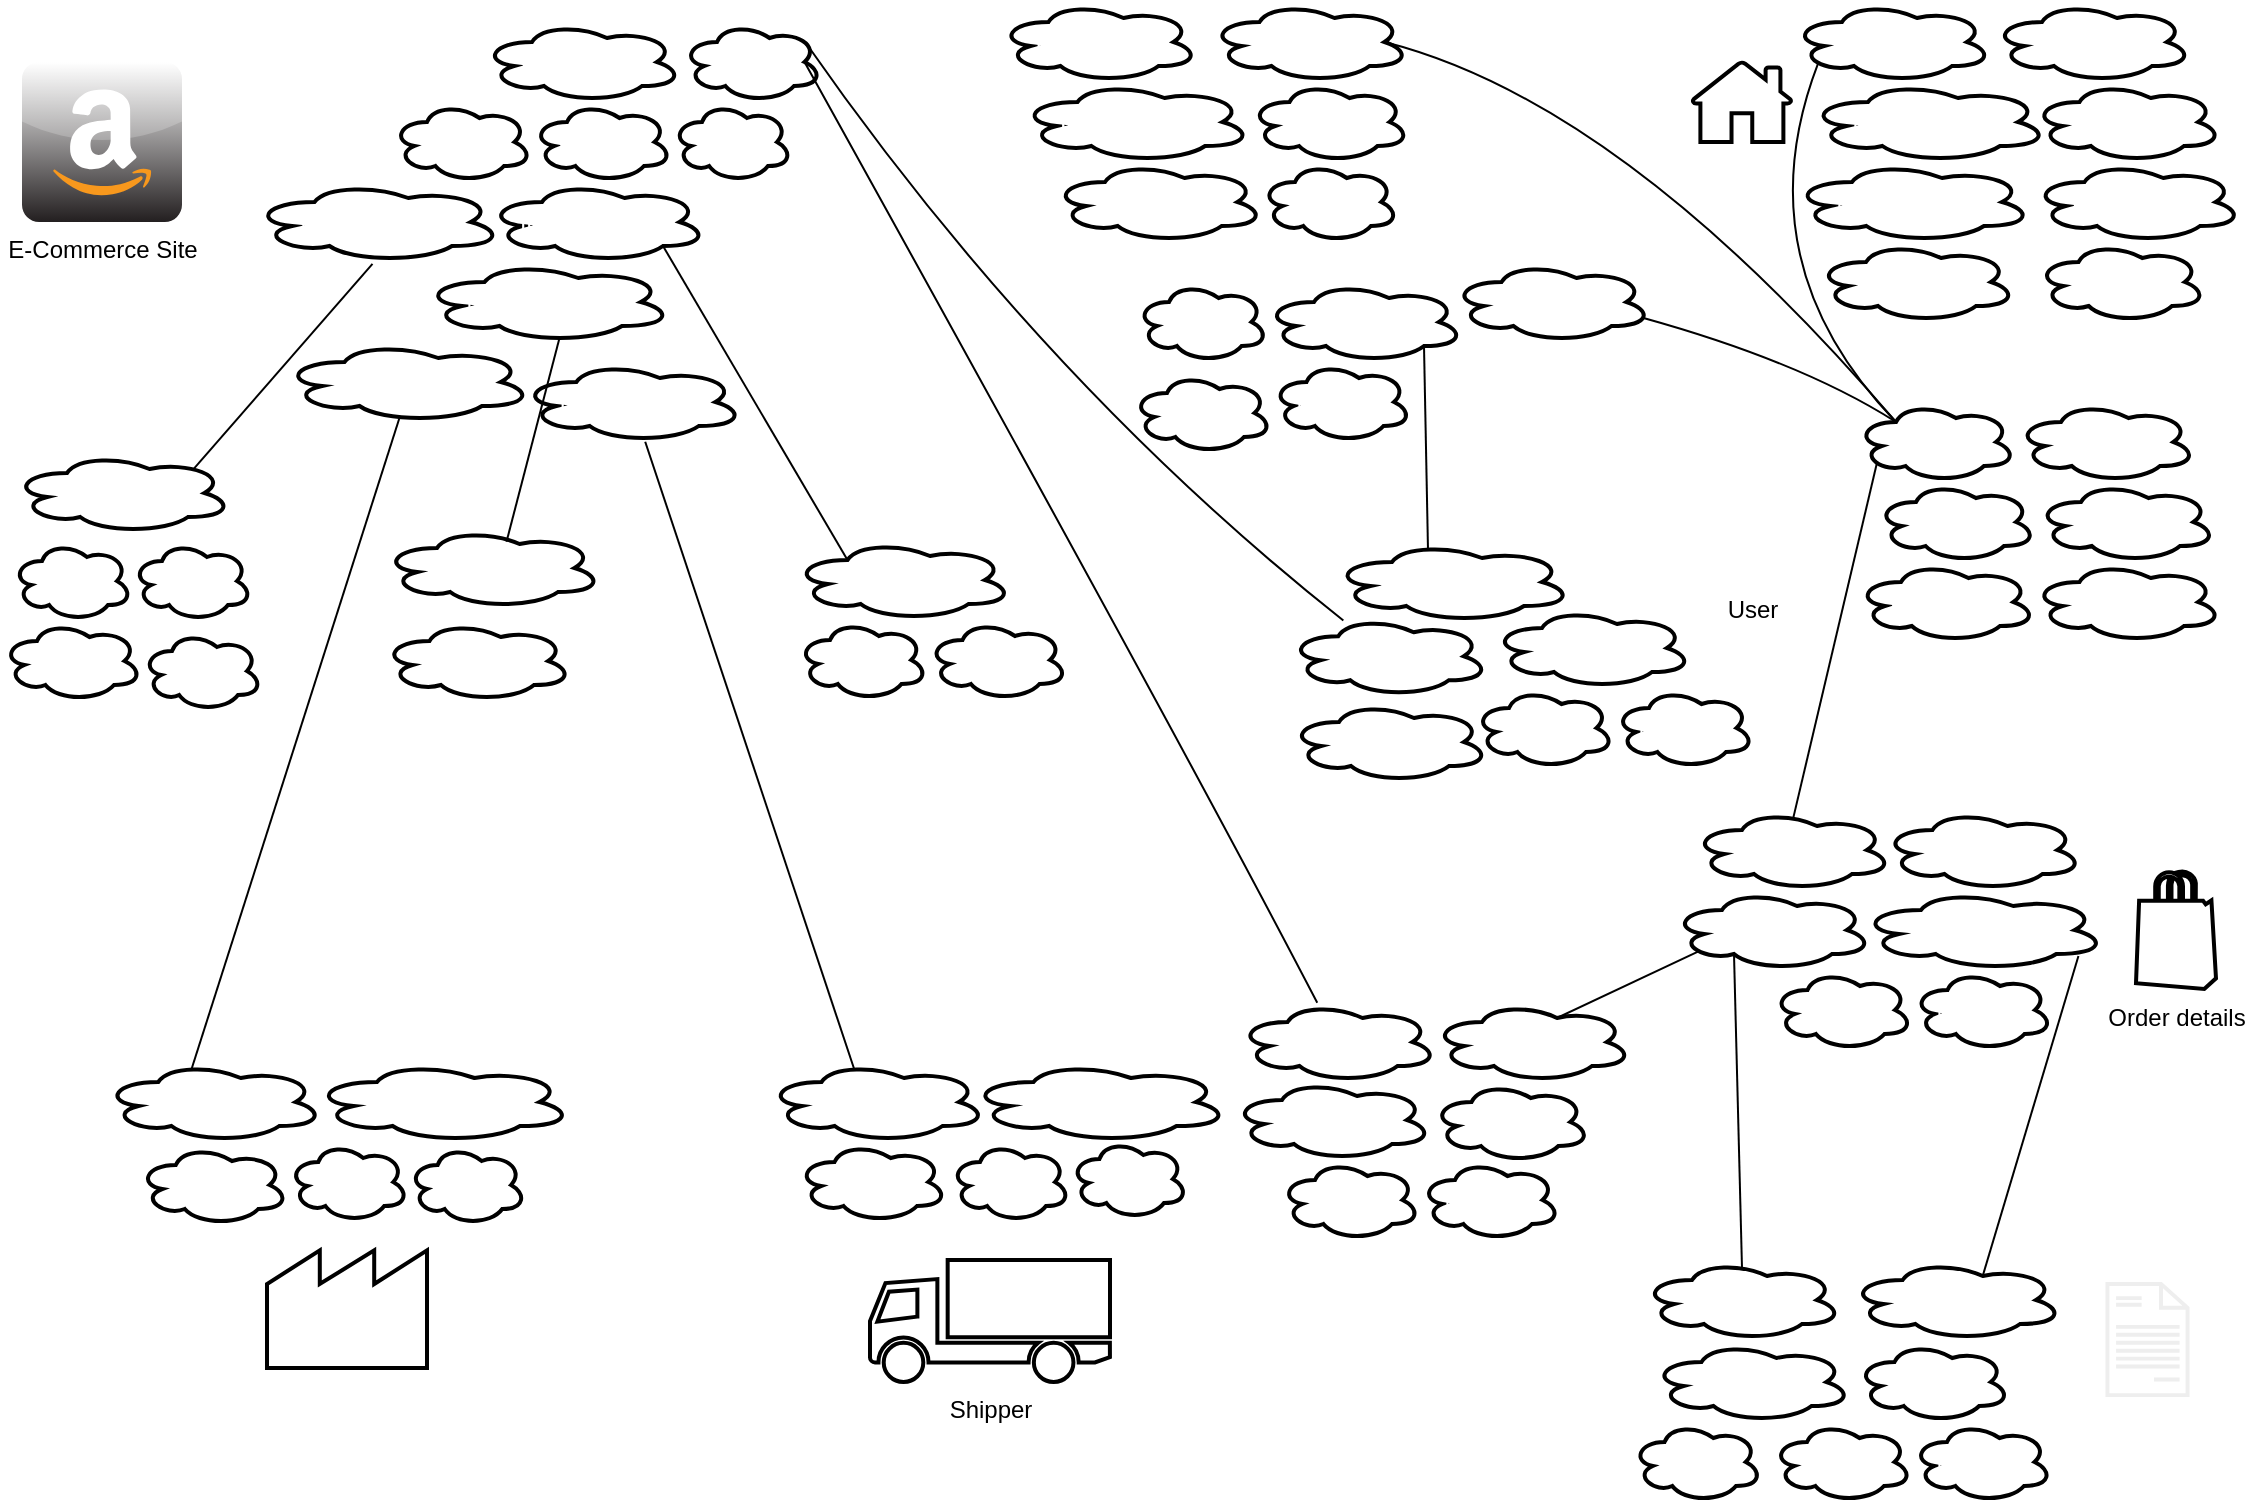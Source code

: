 <mxfile>
    <diagram id="uA4CGv25w6LDr2dUHk4I" name="Cloud Diagram">
        <mxGraphModel dx="819" dy="626" grid="1" gridSize="10" guides="1" tooltips="1" connect="1" arrows="1" fold="1" page="1" pageScale="1" pageWidth="1169" pageHeight="827" math="0" shadow="0">
            <root>
                <mxCell id="0"/>
                <mxCell id="1" parent="0"/>
                <mxCell id="3" value="E-Commerce Site" style="dashed=0;outlineConnect=0;html=1;align=center;labelPosition=center;verticalLabelPosition=bottom;verticalAlign=top;shape=mxgraph.webicons.amazon_2;gradientColor=#231F20" parent="1" vertex="1">
                    <mxGeometry x="40" y="40" width="80" height="80" as="geometry"/>
                </mxCell>
                <mxCell id="8" value="User" style="html=1;verticalLabelPosition=bottom;align=center;labelBackgroundColor=none;verticalAlign=top;strokeWidth=2;strokeColor=#FFFFFF;shadow=0;dashed=0;shape=mxgraph.ios7.icons.user;fillColor=none;" parent="1" vertex="1">
                    <mxGeometry x="865" y="220" width="80" height="80" as="geometry"/>
                </mxCell>
                <mxCell id="15" value="Products" style="html=1;whiteSpace=wrap;shape=isoCube2;backgroundOutline=1;isoAngle=15;fillColor=none;fontColor=#FFFFFF;strokeColor=#FFFFFF;labelPosition=center;verticalLabelPosition=bottom;align=center;verticalAlign=top;strokeWidth=2;" parent="1" vertex="1">
                    <mxGeometry x="390" y="100" width="80" height="80" as="geometry"/>
                </mxCell>
                <mxCell id="18" value="Order details" style="verticalLabelPosition=bottom;html=1;verticalAlign=top;align=center;strokeColor=default;fillColor=none;shape=mxgraph.azure.azure_marketplace;strokeWidth=2;" parent="1" vertex="1">
                    <mxGeometry x="1097" y="444.5" width="40" height="59" as="geometry"/>
                </mxCell>
                <mxCell id="20" value="Shipper" style="shape=mxgraph.signs.transportation.truck_1;html=1;pointerEvents=1;fillColor=none;strokeColor=default;verticalLabelPosition=bottom;verticalAlign=top;align=center;strokeWidth=2;" parent="1" vertex="1">
                    <mxGeometry x="464" y="639" width="120" height="61" as="geometry"/>
                </mxCell>
                <mxCell id="24" value="Cart &lt;br&gt;item" style="verticalLabelPosition=bottom;shadow=0;dashed=0;align=center;html=1;verticalAlign=top;strokeWidth=1;shape=mxgraph.mockup.misc.shoppingCart;strokeColor=#FFFFFF;fontColor=#FFFFFF;fillColor=#FFFFFF;" parent="1" vertex="1">
                    <mxGeometry x="622.75" y="308.25" width="55" height="44.75" as="geometry"/>
                </mxCell>
                <mxCell id="26" value="Payment details" style="html=1;verticalLabelPosition=bottom;align=center;labelBackgroundColor=none;verticalAlign=top;strokeWidth=2;strokeColor=#FFFFFF;shadow=0;dashed=0;shape=mxgraph.ios7.icons.wallet;fontColor=#FFFFFF;fillColor=default;" parent="1" vertex="1">
                    <mxGeometry x="754.75" y="70" width="40" height="40" as="geometry"/>
                </mxCell>
                <mxCell id="27" value="Supplier" style="strokeWidth=2;html=1;shape=mxgraph.lean_mapping.outside_sources;whiteSpace=wrap;align=center;labelBackgroundColor=none;fontColor=#FFFFFF;fillColor=none;labelPosition=center;verticalLabelPosition=bottom;verticalAlign=top;" vertex="1" parent="1">
                    <mxGeometry x="162.5" y="633" width="80" height="60" as="geometry"/>
                </mxCell>
                <mxCell id="30" value="Address" style="sketch=0;pointerEvents=1;shadow=0;dashed=0;html=1;strokeColor=default;labelPosition=center;verticalLabelPosition=bottom;verticalAlign=top;outlineConnect=0;align=center;shape=mxgraph.office.concepts.home;fillColor=none;labelBackgroundColor=none;fontColor=#FFFFFF;strokeWidth=2;" vertex="1" parent="1">
                    <mxGeometry x="875" y="40" width="50" height="40" as="geometry"/>
                </mxCell>
                <mxCell id="8LpUO45bTrdDOZuy6g8Q-131" style="edgeStyle=none;html=1;exitX=0.25;exitY=0.25;exitDx=0;exitDy=0;exitPerimeter=0;entryX=0.96;entryY=0.7;entryDx=0;entryDy=0;entryPerimeter=0;fontColor=#FFFFFF;endArrow=none;endFill=0;curved=1;" edge="1" parent="1" source="31" target="68">
                    <mxGeometry relative="1" as="geometry">
                        <Array as="points">
                            <mxPoint x="930" y="190"/>
                        </Array>
                    </mxGeometry>
                </mxCell>
                <mxCell id="8LpUO45bTrdDOZuy6g8Q-149" style="edgeStyle=none;curved=1;html=1;exitX=0.13;exitY=0.77;exitDx=0;exitDy=0;exitPerimeter=0;fontColor=#FFFFFF;endArrow=none;endFill=0;entryX=0.507;entryY=0.092;entryDx=0;entryDy=0;entryPerimeter=0;" edge="1" parent="1" source="31" target="8LpUO45bTrdDOZuy6g8Q-129">
                    <mxGeometry relative="1" as="geometry"/>
                </mxCell>
                <mxCell id="31" value="user_id" style="ellipse;shape=cloud;whiteSpace=wrap;html=1;align=center;labelBackgroundColor=none;fontColor=#FFFFFF;strokeColor=default;strokeWidth=2;fillColor=none;" vertex="1" parent="1">
                    <mxGeometry x="957" y="210" width="80" height="40" as="geometry"/>
                </mxCell>
                <mxCell id="32" value="username" style="ellipse;shape=cloud;whiteSpace=wrap;html=1;align=center;labelBackgroundColor=none;fontColor=#FFFFFF;strokeColor=default;strokeWidth=2;fillColor=none;" vertex="1" parent="1">
                    <mxGeometry x="1037" y="210" width="90" height="40" as="geometry"/>
                </mxCell>
                <mxCell id="33" value="password" style="ellipse;shape=cloud;whiteSpace=wrap;html=1;align=center;labelBackgroundColor=none;fontColor=#FFFFFF;strokeColor=default;strokeWidth=2;fillColor=none;" vertex="1" parent="1">
                    <mxGeometry x="1047" y="250" width="90" height="40" as="geometry"/>
                </mxCell>
                <mxCell id="34" value="email" style="ellipse;shape=cloud;whiteSpace=wrap;html=1;align=center;labelBackgroundColor=none;fontColor=#FFFFFF;strokeColor=default;strokeWidth=2;fillColor=none;" vertex="1" parent="1">
                    <mxGeometry x="967" y="250" width="80" height="40" as="geometry"/>
                </mxCell>
                <mxCell id="35" value="first_name" style="ellipse;shape=cloud;whiteSpace=wrap;html=1;align=center;labelBackgroundColor=none;fontColor=#FFFFFF;strokeColor=default;strokeWidth=2;fillColor=none;" vertex="1" parent="1">
                    <mxGeometry x="957" y="290" width="90" height="40" as="geometry"/>
                </mxCell>
                <mxCell id="36" value="last_name" style="ellipse;shape=cloud;whiteSpace=wrap;html=1;align=center;labelBackgroundColor=none;fontColor=#FFFFFF;strokeColor=default;strokeWidth=2;fillColor=none;" vertex="1" parent="1">
                    <mxGeometry x="1045" y="290" width="95" height="40" as="geometry"/>
                </mxCell>
                <mxCell id="39" value="address_id" style="ellipse;shape=cloud;whiteSpace=wrap;html=1;align=center;labelBackgroundColor=none;fontColor=#FFFFFF;strokeColor=default;strokeWidth=2;fillColor=none;" vertex="1" parent="1">
                    <mxGeometry x="1025" y="10" width="100" height="40" as="geometry"/>
                </mxCell>
                <mxCell id="8LpUO45bTrdDOZuy6g8Q-132" style="edgeStyle=none;curved=1;html=1;exitX=0.13;exitY=0.77;exitDx=0;exitDy=0;exitPerimeter=0;entryX=0.25;entryY=0.25;entryDx=0;entryDy=0;entryPerimeter=0;fontColor=#FFFFFF;endArrow=none;endFill=0;" edge="1" parent="1" source="40" target="31">
                    <mxGeometry relative="1" as="geometry">
                        <Array as="points">
                            <mxPoint x="900" y="140"/>
                        </Array>
                    </mxGeometry>
                </mxCell>
                <mxCell id="40" value="fk_user_id" style="ellipse;shape=cloud;whiteSpace=wrap;html=1;align=center;labelBackgroundColor=none;fontColor=#FFFFFF;strokeColor=default;strokeWidth=2;fillColor=none;" vertex="1" parent="1">
                    <mxGeometry x="925" y="10" width="100" height="40" as="geometry"/>
                </mxCell>
                <mxCell id="41" value="address_line1" style="ellipse;shape=cloud;whiteSpace=wrap;html=1;align=center;labelBackgroundColor=none;fontColor=#FFFFFF;strokeColor=default;strokeWidth=2;fillColor=none;" vertex="1" parent="1">
                    <mxGeometry x="933" y="50" width="120" height="40" as="geometry"/>
                </mxCell>
                <mxCell id="42" value="address_line2" style="ellipse;shape=cloud;whiteSpace=wrap;html=1;align=center;labelBackgroundColor=none;fontColor=#FFFFFF;strokeColor=default;strokeWidth=2;fillColor=none;" vertex="1" parent="1">
                    <mxGeometry x="925" y="90" width="120" height="40" as="geometry"/>
                </mxCell>
                <mxCell id="43" value="city" style="ellipse;shape=cloud;whiteSpace=wrap;html=1;align=center;labelBackgroundColor=none;fontColor=#FFFFFF;strokeColor=default;strokeWidth=2;fillColor=none;" vertex="1" parent="1">
                    <mxGeometry x="1045" y="50" width="95" height="40" as="geometry"/>
                </mxCell>
                <mxCell id="44" value="postal_code" style="ellipse;shape=cloud;whiteSpace=wrap;html=1;align=center;labelBackgroundColor=none;fontColor=#FFFFFF;strokeColor=default;strokeWidth=2;fillColor=none;" vertex="1" parent="1">
                    <mxGeometry x="1045" y="90" width="105" height="40" as="geometry"/>
                </mxCell>
                <mxCell id="45" value="telephone" style="ellipse;shape=cloud;whiteSpace=wrap;html=1;align=center;labelBackgroundColor=none;fontColor=#FFFFFF;strokeColor=default;strokeWidth=2;fillColor=none;" vertex="1" parent="1">
                    <mxGeometry x="937" y="130" width="100" height="40" as="geometry"/>
                </mxCell>
                <mxCell id="46" value="mobile" style="ellipse;shape=cloud;whiteSpace=wrap;html=1;align=center;labelBackgroundColor=none;fontColor=#FFFFFF;strokeColor=default;strokeWidth=2;fillColor=none;" vertex="1" parent="1">
                    <mxGeometry x="1047" y="130" width="85" height="40" as="geometry"/>
                </mxCell>
                <mxCell id="50" value="payment_id" style="ellipse;shape=cloud;whiteSpace=wrap;html=1;align=center;labelBackgroundColor=none;fontColor=#FFFFFF;strokeColor=default;strokeWidth=2;fillColor=none;" vertex="1" parent="1">
                    <mxGeometry x="528.25" y="10" width="100" height="40" as="geometry"/>
                </mxCell>
                <mxCell id="8LpUO45bTrdDOZuy6g8Q-134" style="edgeStyle=none;curved=1;html=1;entryX=0.25;entryY=0.25;entryDx=0;entryDy=0;entryPerimeter=0;fontColor=#FFFFFF;endArrow=none;endFill=0;exitX=0.875;exitY=0.5;exitDx=0;exitDy=0;exitPerimeter=0;" edge="1" parent="1" source="51" target="31">
                    <mxGeometry relative="1" as="geometry">
                        <Array as="points">
                            <mxPoint x="840" y="60"/>
                        </Array>
                    </mxGeometry>
                </mxCell>
                <mxCell id="51" value="fk_user_id" style="ellipse;shape=cloud;whiteSpace=wrap;html=1;align=center;labelBackgroundColor=none;fontColor=#FFFFFF;strokeColor=default;strokeWidth=2;fillColor=none;" vertex="1" parent="1">
                    <mxGeometry x="633.75" y="10" width="100" height="40" as="geometry"/>
                </mxCell>
                <mxCell id="52" value="payment_type" style="ellipse;shape=cloud;whiteSpace=wrap;html=1;align=center;labelBackgroundColor=none;fontColor=#FFFFFF;strokeColor=default;strokeWidth=2;fillColor=none;" vertex="1" parent="1">
                    <mxGeometry x="538.75" y="50" width="116" height="40" as="geometry"/>
                </mxCell>
                <mxCell id="53" value="provider" style="ellipse;shape=cloud;whiteSpace=wrap;html=1;align=center;labelBackgroundColor=none;fontColor=#FFFFFF;strokeColor=default;strokeWidth=2;fillColor=none;" vertex="1" parent="1">
                    <mxGeometry x="653.75" y="50" width="80" height="40" as="geometry"/>
                </mxCell>
                <mxCell id="54" value="account_no" style="ellipse;shape=cloud;whiteSpace=wrap;html=1;align=center;labelBackgroundColor=none;fontColor=#FFFFFF;strokeColor=default;strokeWidth=2;fillColor=none;" vertex="1" parent="1">
                    <mxGeometry x="555" y="90" width="106" height="40" as="geometry"/>
                </mxCell>
                <mxCell id="55" value="expiry" style="ellipse;shape=cloud;whiteSpace=wrap;html=1;align=center;labelBackgroundColor=none;fontColor=#FFFFFF;strokeColor=default;strokeWidth=2;fillColor=none;" vertex="1" parent="1">
                    <mxGeometry x="659.25" y="90" width="69" height="40" as="geometry"/>
                </mxCell>
                <mxCell id="56" value="item_id" style="ellipse;shape=cloud;whiteSpace=wrap;html=1;align=center;labelBackgroundColor=none;fontColor=#FFFFFF;strokeColor=default;strokeWidth=2;fillColor=none;" vertex="1" parent="1">
                    <mxGeometry x="775" y="313" width="100" height="40" as="geometry"/>
                </mxCell>
                <mxCell id="57" value="fk_session_id" style="ellipse;shape=cloud;whiteSpace=wrap;html=1;align=center;labelBackgroundColor=none;fontColor=#FFFFFF;strokeColor=default;strokeWidth=2;fillColor=none;" vertex="1" parent="1">
                    <mxGeometry x="695" y="280" width="120" height="40" as="geometry"/>
                </mxCell>
                <mxCell id="58" value="quantity" style="ellipse;shape=cloud;whiteSpace=wrap;html=1;align=center;labelBackgroundColor=none;fontColor=#FFFFFF;strokeColor=default;strokeWidth=2;fillColor=none;" vertex="1" parent="1">
                    <mxGeometry x="673.5" y="360" width="100" height="40" as="geometry"/>
                </mxCell>
                <mxCell id="61" value="Session" style="html=1;verticalLabelPosition=bottom;align=center;labelBackgroundColor=none;verticalAlign=top;strokeWidth=2;strokeColor=#FFFFFF;shadow=0;dashed=0;shape=mxgraph.ios7.icons.stopwatch;fontColor=#FFFFFF;fillColor=none;" vertex="1" parent="1">
                    <mxGeometry x="754.75" y="190" width="41.5" height="40" as="geometry"/>
                </mxCell>
                <mxCell id="8LpUO45bTrdDOZuy6g8Q-133" style="edgeStyle=none;curved=1;html=1;exitX=0.8;exitY=0.8;exitDx=0;exitDy=0;exitPerimeter=0;entryX=0.4;entryY=0.1;entryDx=0;entryDy=0;entryPerimeter=0;fontColor=#FFFFFF;endArrow=none;endFill=0;" edge="1" parent="1" source="67" target="57">
                    <mxGeometry relative="1" as="geometry"/>
                </mxCell>
                <mxCell id="67" value="session_id" style="ellipse;shape=cloud;whiteSpace=wrap;html=1;align=center;labelBackgroundColor=none;fontColor=#FFFFFF;strokeColor=default;strokeWidth=2;fillColor=none;" vertex="1" parent="1">
                    <mxGeometry x="661" y="150" width="100" height="40" as="geometry"/>
                </mxCell>
                <mxCell id="68" value="fk_user_id" style="ellipse;shape=cloud;whiteSpace=wrap;html=1;align=center;labelBackgroundColor=none;fontColor=#FFFFFF;strokeColor=default;strokeWidth=2;fillColor=none;" vertex="1" parent="1">
                    <mxGeometry x="754.75" y="140" width="100" height="40" as="geometry"/>
                </mxCell>
                <mxCell id="69" value="total" style="ellipse;shape=cloud;whiteSpace=wrap;html=1;align=center;labelBackgroundColor=none;fontColor=#FFFFFF;strokeColor=default;strokeWidth=2;fillColor=none;" vertex="1" parent="1">
                    <mxGeometry x="597" y="150" width="66" height="40" as="geometry"/>
                </mxCell>
                <mxCell id="70" value="created" style="ellipse;shape=cloud;whiteSpace=wrap;html=1;align=center;labelBackgroundColor=none;fontColor=#FFFFFF;strokeColor=default;strokeWidth=2;fillColor=none;" vertex="1" parent="1">
                    <mxGeometry x="595" y="195.5" width="70" height="40" as="geometry"/>
                </mxCell>
                <mxCell id="71" value="modified" style="ellipse;shape=cloud;whiteSpace=wrap;html=1;align=center;labelBackgroundColor=none;fontColor=#FFFFFF;strokeColor=default;strokeWidth=2;fillColor=none;" vertex="1" parent="1">
                    <mxGeometry x="664.75" y="190" width="70" height="40" as="geometry"/>
                </mxCell>
                <mxCell id="74" value="created" style="ellipse;shape=cloud;whiteSpace=wrap;html=1;align=center;labelBackgroundColor=none;fontColor=#FFFFFF;strokeColor=default;strokeWidth=2;fillColor=none;" vertex="1" parent="1">
                    <mxGeometry x="766" y="353" width="70" height="40" as="geometry"/>
                </mxCell>
                <mxCell id="75" value="modified" style="ellipse;shape=cloud;whiteSpace=wrap;html=1;align=center;labelBackgroundColor=none;fontColor=#FFFFFF;strokeColor=default;strokeWidth=2;fillColor=none;" vertex="1" parent="1">
                    <mxGeometry x="836" y="353" width="70" height="40" as="geometry"/>
                </mxCell>
                <mxCell id="8LpUO45bTrdDOZuy6g8Q-136" style="edgeStyle=none;curved=1;html=1;fontColor=#FFFFFF;endArrow=none;endFill=0;exitX=0.88;exitY=0.25;exitDx=0;exitDy=0;exitPerimeter=0;" edge="1" parent="1" source="76" target="84">
                    <mxGeometry relative="1" as="geometry">
                        <mxPoint x="630" y="290" as="targetPoint"/>
                        <mxPoint x="440" y="40" as="sourcePoint"/>
                        <Array as="points">
                            <mxPoint x="550" y="200"/>
                        </Array>
                    </mxGeometry>
                </mxCell>
                <mxCell id="76" value="prod_id" style="ellipse;shape=cloud;whiteSpace=wrap;html=1;align=center;labelBackgroundColor=none;fontColor=#FFFFFF;strokeColor=default;strokeWidth=2;fillColor=none;" vertex="1" parent="1">
                    <mxGeometry x="370" y="20" width="70" height="40" as="geometry"/>
                </mxCell>
                <mxCell id="77" value="prod_name" style="ellipse;shape=cloud;whiteSpace=wrap;html=1;align=center;labelBackgroundColor=none;fontColor=#FFFFFF;strokeColor=default;strokeWidth=2;fillColor=none;" vertex="1" parent="1">
                    <mxGeometry x="270" y="20" width="100" height="40" as="geometry"/>
                </mxCell>
                <mxCell id="78" value="desc" style="ellipse;shape=cloud;whiteSpace=wrap;html=1;align=center;labelBackgroundColor=none;fontColor=#FFFFFF;strokeColor=default;strokeWidth=2;fillColor=none;" vertex="1" parent="1">
                    <mxGeometry x="225" y="60" width="70" height="40" as="geometry"/>
                </mxCell>
                <mxCell id="79" value="barcode" style="ellipse;shape=cloud;whiteSpace=wrap;html=1;align=center;labelBackgroundColor=none;fontColor=#FFFFFF;strokeColor=default;strokeWidth=2;fillColor=none;" vertex="1" parent="1">
                    <mxGeometry x="295" y="60" width="70" height="40" as="geometry"/>
                </mxCell>
                <mxCell id="108" style="edgeStyle=none;html=1;exitX=0.8;exitY=0.8;exitDx=0;exitDy=0;exitPerimeter=0;entryX=0.25;entryY=0.25;entryDx=0;entryDy=0;entryPerimeter=0;fontColor=#FFFFFF;endArrow=none;endFill=0;" edge="1" parent="1" source="80" target="96">
                    <mxGeometry relative="1" as="geometry"/>
                </mxCell>
                <mxCell id="80" value="fk_category_id" style="ellipse;shape=cloud;whiteSpace=wrap;html=1;align=center;labelBackgroundColor=none;fontColor=#FFFFFF;strokeColor=default;strokeWidth=2;fillColor=none;" vertex="1" parent="1">
                    <mxGeometry x="272.5" y="100" width="110" height="40" as="geometry"/>
                </mxCell>
                <mxCell id="81" value="price" style="ellipse;shape=cloud;whiteSpace=wrap;html=1;align=center;labelBackgroundColor=none;fontColor=#FFFFFF;strokeColor=default;strokeWidth=2;fillColor=none;" vertex="1" parent="1">
                    <mxGeometry x="365" y="60" width="60" height="40" as="geometry"/>
                </mxCell>
                <mxCell id="82" value="fk_inventory_id" style="ellipse;shape=cloud;whiteSpace=wrap;html=1;align=center;labelBackgroundColor=none;fontColor=#FFFFFF;strokeColor=default;strokeWidth=2;fillColor=none;" vertex="1" parent="1">
                    <mxGeometry x="240" y="140" width="125" height="40" as="geometry"/>
                </mxCell>
                <mxCell id="83" value="fk_discount_id" style="ellipse;shape=cloud;whiteSpace=wrap;html=1;align=center;labelBackgroundColor=none;fontColor=#FFFFFF;strokeColor=default;strokeWidth=2;fillColor=none;" vertex="1" parent="1">
                    <mxGeometry x="155" y="100" width="125" height="40" as="geometry"/>
                </mxCell>
                <mxCell id="84" value="fk_prod_id" style="ellipse;shape=cloud;whiteSpace=wrap;html=1;align=center;labelBackgroundColor=none;fontColor=#FFFFFF;strokeColor=default;strokeWidth=2;fillColor=none;" vertex="1" parent="1">
                    <mxGeometry x="673" y="317.13" width="100.5" height="40" as="geometry"/>
                </mxCell>
                <mxCell id="90" style="edgeStyle=none;html=1;fontColor=#FFFFFF;endArrow=none;endFill=0;entryX=0.55;entryY=0.95;entryDx=0;entryDy=0;entryPerimeter=0;exitX=0.566;exitY=0.171;exitDx=0;exitDy=0;exitPerimeter=0;" edge="1" parent="1" source="91" target="82">
                    <mxGeometry relative="1" as="geometry"/>
                </mxCell>
                <mxCell id="88" value="Inventory" style="sketch=0;outlineConnect=0;fontColor=#FFFFFF;gradientColor=none;fillColor=#FFFFFF;strokeColor=none;dashed=0;verticalLabelPosition=bottom;verticalAlign=top;align=center;html=1;fontSize=12;fontStyle=0;aspect=fixed;pointerEvents=1;shape=mxgraph.aws4.inventory;labelBackgroundColor=none;" vertex="1" parent="1">
                    <mxGeometry x="242.5" y="369.75" width="50" height="50" as="geometry"/>
                </mxCell>
                <mxCell id="91" value="inventory_id" style="ellipse;shape=cloud;whiteSpace=wrap;html=1;align=center;labelBackgroundColor=none;fontColor=#FFFFFF;strokeColor=default;strokeWidth=2;fillColor=none;" vertex="1" parent="1">
                    <mxGeometry x="220" y="273" width="110" height="40" as="geometry"/>
                </mxCell>
                <mxCell id="92" value="quantity" style="ellipse;shape=cloud;whiteSpace=wrap;html=1;align=center;labelBackgroundColor=none;fontColor=#FFFFFF;strokeColor=default;strokeWidth=2;fillColor=none;" vertex="1" parent="1">
                    <mxGeometry x="220" y="319.5" width="95" height="40" as="geometry"/>
                </mxCell>
                <mxCell id="94" value="Category" style="html=1;verticalLabelPosition=bottom;align=center;labelBackgroundColor=none;verticalAlign=top;strokeWidth=2;strokeColor=#FFFFFF;shadow=0;dashed=0;shape=mxgraph.ios7.icons.folders_2;fontColor=#FFFFFF;fillColor=none;" vertex="1" parent="1">
                    <mxGeometry x="464" y="375.75" width="60" height="43.5" as="geometry"/>
                </mxCell>
                <mxCell id="96" value="category_id" style="ellipse;shape=cloud;whiteSpace=wrap;html=1;align=center;labelBackgroundColor=none;fontColor=#FFFFFF;strokeColor=default;strokeWidth=2;fillColor=none;" vertex="1" parent="1">
                    <mxGeometry x="425.25" y="279" width="110" height="40" as="geometry"/>
                </mxCell>
                <mxCell id="98" value="name" style="ellipse;shape=cloud;whiteSpace=wrap;html=1;align=center;labelBackgroundColor=none;fontColor=#FFFFFF;strokeColor=default;strokeWidth=2;fillColor=none;" vertex="1" parent="1">
                    <mxGeometry x="427.75" y="319" width="65" height="40" as="geometry"/>
                </mxCell>
                <mxCell id="99" value="desc" style="ellipse;shape=cloud;whiteSpace=wrap;html=1;align=center;labelBackgroundColor=none;fontColor=#FFFFFF;strokeColor=default;strokeWidth=2;fillColor=none;" vertex="1" parent="1">
                    <mxGeometry x="492.75" y="319" width="70" height="40" as="geometry"/>
                </mxCell>
                <mxCell id="107" style="edgeStyle=none;html=1;fontColor=#FFFFFF;endArrow=none;endFill=0;exitX=0.82;exitY=0.218;exitDx=0;exitDy=0;exitPerimeter=0;entryX=0.482;entryY=1.023;entryDx=0;entryDy=0;entryPerimeter=0;" edge="1" parent="1" source="102" target="83">
                    <mxGeometry relative="1" as="geometry">
                        <mxPoint x="250" y="210" as="targetPoint"/>
                    </mxGeometry>
                </mxCell>
                <mxCell id="101" value="Discount" style="shape=mxgraph.signs.travel.euro;html=1;pointerEvents=1;fillColor=#FFFFFF;strokeColor=none;verticalLabelPosition=bottom;verticalAlign=top;align=center;labelBackgroundColor=none;fontColor=#FFFFFF;" vertex="1" parent="1">
                    <mxGeometry x="70" y="376.25" width="40" height="43" as="geometry"/>
                </mxCell>
                <mxCell id="102" value="discount_id" style="ellipse;shape=cloud;whiteSpace=wrap;html=1;align=center;labelBackgroundColor=none;fontColor=#FFFFFF;strokeColor=default;strokeWidth=2;fillColor=none;" vertex="1" parent="1">
                    <mxGeometry x="35" y="235.5" width="110" height="40" as="geometry"/>
                </mxCell>
                <mxCell id="103" value="name" style="ellipse;shape=cloud;whiteSpace=wrap;html=1;align=center;labelBackgroundColor=none;fontColor=#FFFFFF;strokeColor=default;strokeWidth=2;fillColor=none;" vertex="1" parent="1">
                    <mxGeometry x="35" y="279.5" width="60" height="40" as="geometry"/>
                </mxCell>
                <mxCell id="104" value="desc" style="ellipse;shape=cloud;whiteSpace=wrap;html=1;align=center;labelBackgroundColor=none;fontColor=#FFFFFF;strokeColor=default;strokeWidth=2;fillColor=none;" vertex="1" parent="1">
                    <mxGeometry x="95" y="279.5" width="60" height="40" as="geometry"/>
                </mxCell>
                <mxCell id="105" value="active" style="ellipse;shape=cloud;whiteSpace=wrap;html=1;align=center;labelBackgroundColor=none;fontColor=#FFFFFF;strokeColor=default;strokeWidth=2;fillColor=none;" vertex="1" parent="1">
                    <mxGeometry x="100" y="324.5" width="60" height="40" as="geometry"/>
                </mxCell>
                <mxCell id="106" value="percent" style="ellipse;shape=cloud;whiteSpace=wrap;html=1;align=center;labelBackgroundColor=none;fontColor=#FFFFFF;strokeColor=default;strokeWidth=2;fillColor=none;" vertex="1" parent="1">
                    <mxGeometry x="30" y="319.5" width="70" height="40" as="geometry"/>
                </mxCell>
                <mxCell id="113" value="supplier_id" style="ellipse;shape=cloud;whiteSpace=wrap;html=1;align=center;labelBackgroundColor=none;fontColor=#FFFFFF;strokeColor=default;strokeWidth=2;fillColor=none;" vertex="1" parent="1">
                    <mxGeometry x="80.63" y="540" width="110" height="40" as="geometry"/>
                </mxCell>
                <mxCell id="114" value="supplier_name" style="ellipse;shape=cloud;whiteSpace=wrap;html=1;align=center;labelBackgroundColor=none;fontColor=#FFFFFF;strokeColor=default;strokeWidth=2;fillColor=none;" vertex="1" parent="1">
                    <mxGeometry x="185" y="540" width="130" height="40" as="geometry"/>
                </mxCell>
                <mxCell id="115" value="country" style="ellipse;shape=cloud;whiteSpace=wrap;html=1;align=center;labelBackgroundColor=none;fontColor=#FFFFFF;strokeColor=default;strokeWidth=2;fillColor=none;" vertex="1" parent="1">
                    <mxGeometry x="98.13" y="581.5" width="75" height="40" as="geometry"/>
                </mxCell>
                <mxCell id="116" value="city" style="ellipse;shape=cloud;whiteSpace=wrap;html=1;align=center;labelBackgroundColor=none;fontColor=#FFFFFF;strokeColor=default;strokeWidth=2;fillColor=none;" vertex="1" parent="1">
                    <mxGeometry x="173.13" y="580" width="60" height="40" as="geometry"/>
                </mxCell>
                <mxCell id="117" value="ZIP" style="ellipse;shape=cloud;whiteSpace=wrap;html=1;align=center;labelBackgroundColor=none;fontColor=#FFFFFF;strokeColor=default;strokeWidth=2;fillColor=none;" vertex="1" parent="1">
                    <mxGeometry x="233.13" y="581.5" width="58.75" height="40" as="geometry"/>
                </mxCell>
                <mxCell id="118" value="shipper_id" style="ellipse;shape=cloud;whiteSpace=wrap;html=1;align=center;labelBackgroundColor=none;fontColor=#FFFFFF;strokeColor=default;strokeWidth=2;fillColor=none;" vertex="1" parent="1">
                    <mxGeometry x="412.25" y="540" width="110" height="40" as="geometry"/>
                </mxCell>
                <mxCell id="119" value="shipper_name" style="ellipse;shape=cloud;whiteSpace=wrap;html=1;align=center;labelBackgroundColor=none;fontColor=#FFFFFF;strokeColor=default;strokeWidth=2;fillColor=none;" vertex="1" parent="1">
                    <mxGeometry x="513.25" y="540" width="130" height="40" as="geometry"/>
                </mxCell>
                <mxCell id="120" value="country" style="ellipse;shape=cloud;whiteSpace=wrap;html=1;align=center;labelBackgroundColor=none;fontColor=#FFFFFF;strokeColor=default;strokeWidth=2;fillColor=none;" vertex="1" parent="1">
                    <mxGeometry x="427.5" y="580" width="75" height="40" as="geometry"/>
                </mxCell>
                <mxCell id="121" value="city" style="ellipse;shape=cloud;whiteSpace=wrap;html=1;align=center;labelBackgroundColor=none;fontColor=#FFFFFF;strokeColor=default;strokeWidth=2;fillColor=none;" vertex="1" parent="1">
                    <mxGeometry x="504" y="580" width="60" height="40" as="geometry"/>
                </mxCell>
                <mxCell id="122" value="ZIP" style="ellipse;shape=cloud;whiteSpace=wrap;html=1;align=center;labelBackgroundColor=none;fontColor=#FFFFFF;strokeColor=default;strokeWidth=2;fillColor=none;" vertex="1" parent="1">
                    <mxGeometry x="564" y="578.5" width="58.75" height="40" as="geometry"/>
                </mxCell>
                <mxCell id="124" style="edgeStyle=none;html=1;fontColor=#FFFFFF;endArrow=none;endFill=0;exitX=0.472;exitY=0.928;exitDx=0;exitDy=0;exitPerimeter=0;entryX=0.4;entryY=0.1;entryDx=0;entryDy=0;entryPerimeter=0;" edge="1" parent="1" source="123" target="113">
                    <mxGeometry relative="1" as="geometry"/>
                </mxCell>
                <mxCell id="123" value="fk_supplier_id" style="ellipse;shape=cloud;whiteSpace=wrap;html=1;align=center;labelBackgroundColor=none;fontColor=#FFFFFF;strokeColor=default;strokeWidth=2;fillColor=none;" vertex="1" parent="1">
                    <mxGeometry x="170" y="180" width="125" height="40" as="geometry"/>
                </mxCell>
                <mxCell id="8LpUO45bTrdDOZuy6g8Q-126" style="edgeStyle=none;rounded=1;html=1;entryX=0.4;entryY=0.1;entryDx=0;entryDy=0;entryPerimeter=0;fontColor=#FFFFFF;endArrow=none;endFill=0;" edge="1" parent="1" source="8LpUO45bTrdDOZuy6g8Q-124" target="118">
                    <mxGeometry relative="1" as="geometry"/>
                </mxCell>
                <mxCell id="8LpUO45bTrdDOZuy6g8Q-124" value="fk_shipper_id" style="ellipse;shape=cloud;whiteSpace=wrap;html=1;align=center;labelBackgroundColor=none;fontColor=#FFFFFF;strokeColor=default;strokeWidth=2;fillColor=none;" vertex="1" parent="1">
                    <mxGeometry x="289.38" y="190" width="111.25" height="40" as="geometry"/>
                </mxCell>
                <mxCell id="8LpUO45bTrdDOZuy6g8Q-128" value="order_id" style="ellipse;shape=cloud;whiteSpace=wrap;html=1;align=center;labelBackgroundColor=none;fontColor=#FFFFFF;strokeColor=default;strokeWidth=2;fillColor=none;" vertex="1" parent="1">
                    <mxGeometry x="865" y="454" width="100" height="40" as="geometry"/>
                </mxCell>
                <mxCell id="8LpUO45bTrdDOZuy6g8Q-129" value="fk_user_id" style="ellipse;shape=cloud;whiteSpace=wrap;html=1;align=center;labelBackgroundColor=none;fontColor=#FFFFFF;strokeColor=default;strokeWidth=2;fillColor=none;" vertex="1" parent="1">
                    <mxGeometry x="875" y="414" width="100" height="40" as="geometry"/>
                </mxCell>
                <mxCell id="8LpUO45bTrdDOZuy6g8Q-137" value="total" style="ellipse;shape=cloud;whiteSpace=wrap;html=1;align=center;labelBackgroundColor=none;fontColor=#FFFFFF;strokeColor=default;strokeWidth=2;fillColor=none;" vertex="1" parent="1">
                    <mxGeometry x="970.25" y="414" width="100" height="40" as="geometry"/>
                </mxCell>
                <mxCell id="8LpUO45bTrdDOZuy6g8Q-157" style="edgeStyle=none;curved=1;html=1;entryX=0.625;entryY=0.2;entryDx=0;entryDy=0;entryPerimeter=0;fontColor=#FFFFFF;endArrow=none;endFill=0;exitX=0.89;exitY=0.826;exitDx=0;exitDy=0;exitPerimeter=0;" edge="1" parent="1" source="8LpUO45bTrdDOZuy6g8Q-138" target="8LpUO45bTrdDOZuy6g8Q-154">
                    <mxGeometry relative="1" as="geometry"/>
                </mxCell>
                <mxCell id="8LpUO45bTrdDOZuy6g8Q-138" value="fk_invoice_no" style="ellipse;shape=cloud;whiteSpace=wrap;html=1;align=center;labelBackgroundColor=none;fontColor=#FFFFFF;strokeColor=default;strokeWidth=2;fillColor=none;" vertex="1" parent="1">
                    <mxGeometry x="958.75" y="454" width="123" height="40" as="geometry"/>
                </mxCell>
                <mxCell id="8LpUO45bTrdDOZuy6g8Q-139" value="created" style="ellipse;shape=cloud;whiteSpace=wrap;html=1;align=center;labelBackgroundColor=none;fontColor=#FFFFFF;strokeColor=default;strokeWidth=2;fillColor=none;" vertex="1" parent="1">
                    <mxGeometry x="915.25" y="494" width="70" height="40" as="geometry"/>
                </mxCell>
                <mxCell id="8LpUO45bTrdDOZuy6g8Q-140" value="modified" style="ellipse;shape=cloud;whiteSpace=wrap;html=1;align=center;labelBackgroundColor=none;fontColor=#FFFFFF;strokeColor=default;strokeWidth=2;fillColor=none;" vertex="1" parent="1">
                    <mxGeometry x="985.25" y="494" width="70" height="40" as="geometry"/>
                </mxCell>
                <mxCell id="8LpUO45bTrdDOZuy6g8Q-142" value="Order items" style="sketch=0;outlineConnect=0;fontColor=#FFFFFF;gradientColor=none;fillColor=#FFFFFF;strokeColor=none;dashed=0;verticalLabelPosition=bottom;verticalAlign=top;align=center;html=1;fontSize=12;fontStyle=0;aspect=fixed;pointerEvents=1;shape=mxgraph.aws4.item;labelBackgroundColor=none;" vertex="1" parent="1">
                    <mxGeometry x="715" y="640" width="60" height="60" as="geometry"/>
                </mxCell>
                <mxCell id="8LpUO45bTrdDOZuy6g8Q-144" value="Order invoice" style="sketch=0;pointerEvents=1;shadow=0;dashed=0;html=1;strokeColor=none;fillColor=#EEEEEE;aspect=fixed;labelPosition=center;verticalLabelPosition=bottom;verticalAlign=top;align=center;outlineConnect=0;shape=mxgraph.vvd.document;labelBackgroundColor=none;fontColor=#FFFFFF;" vertex="1" parent="1">
                    <mxGeometry x="1081.75" y="650" width="42" height="57.53" as="geometry"/>
                </mxCell>
                <mxCell id="8LpUO45bTrdDOZuy6g8Q-146" style="edgeStyle=none;curved=1;html=1;entryX=0.13;entryY=0.77;entryDx=0;entryDy=0;entryPerimeter=0;fontColor=#FFFFFF;endArrow=none;endFill=0;exitX=0.625;exitY=0.2;exitDx=0;exitDy=0;exitPerimeter=0;" edge="1" parent="1" source="8LpUO45bTrdDOZuy6g8Q-145" target="8LpUO45bTrdDOZuy6g8Q-128">
                    <mxGeometry relative="1" as="geometry">
                        <mxPoint x="820" y="520" as="sourcePoint"/>
                    </mxGeometry>
                </mxCell>
                <mxCell id="8LpUO45bTrdDOZuy6g8Q-145" value="fk_order_id" style="ellipse;shape=cloud;whiteSpace=wrap;html=1;align=center;labelBackgroundColor=none;fontColor=#FFFFFF;strokeColor=default;strokeWidth=2;fillColor=none;" vertex="1" parent="1">
                    <mxGeometry x="745" y="510" width="100" height="40" as="geometry"/>
                </mxCell>
                <mxCell id="8LpUO45bTrdDOZuy6g8Q-148" style="edgeStyle=none;curved=1;html=1;entryX=0.875;entryY=0.5;entryDx=0;entryDy=0;entryPerimeter=0;fontColor=#FFFFFF;endArrow=none;endFill=0;" edge="1" parent="1" source="8LpUO45bTrdDOZuy6g8Q-147" target="76">
                    <mxGeometry relative="1" as="geometry">
                        <Array as="points">
                            <mxPoint x="620" y="380"/>
                        </Array>
                    </mxGeometry>
                </mxCell>
                <mxCell id="8LpUO45bTrdDOZuy6g8Q-147" value="fk_prod_id" style="ellipse;shape=cloud;whiteSpace=wrap;html=1;align=center;labelBackgroundColor=none;fontColor=#FFFFFF;strokeColor=default;strokeWidth=2;fillColor=none;" vertex="1" parent="1">
                    <mxGeometry x="647.75" y="510" width="100" height="40" as="geometry"/>
                </mxCell>
                <mxCell id="8LpUO45bTrdDOZuy6g8Q-150" value="items_id" style="ellipse;shape=cloud;whiteSpace=wrap;html=1;align=center;labelBackgroundColor=none;fontColor=#FFFFFF;strokeColor=default;strokeWidth=2;fillColor=none;" vertex="1" parent="1">
                    <mxGeometry x="645" y="549" width="100" height="40" as="geometry"/>
                </mxCell>
                <mxCell id="8LpUO45bTrdDOZuy6g8Q-151" value="quantity" style="ellipse;shape=cloud;whiteSpace=wrap;html=1;align=center;labelBackgroundColor=none;fontColor=#FFFFFF;strokeColor=default;strokeWidth=2;fillColor=none;" vertex="1" parent="1">
                    <mxGeometry x="745" y="550" width="79" height="40" as="geometry"/>
                </mxCell>
                <mxCell id="8LpUO45bTrdDOZuy6g8Q-152" value="created" style="ellipse;shape=cloud;whiteSpace=wrap;html=1;align=center;labelBackgroundColor=none;fontColor=#FFFFFF;strokeColor=default;strokeWidth=2;fillColor=none;" vertex="1" parent="1">
                    <mxGeometry x="669" y="589" width="70" height="40" as="geometry"/>
                </mxCell>
                <mxCell id="8LpUO45bTrdDOZuy6g8Q-153" value="modified" style="ellipse;shape=cloud;whiteSpace=wrap;html=1;align=center;labelBackgroundColor=none;fontColor=#FFFFFF;strokeColor=default;strokeWidth=2;fillColor=none;" vertex="1" parent="1">
                    <mxGeometry x="739" y="589" width="70" height="40" as="geometry"/>
                </mxCell>
                <mxCell id="8LpUO45bTrdDOZuy6g8Q-154" value="invoice_no" style="ellipse;shape=cloud;whiteSpace=wrap;html=1;align=center;labelBackgroundColor=none;fontColor=#FFFFFF;strokeColor=default;strokeWidth=2;fillColor=none;" vertex="1" parent="1">
                    <mxGeometry x="953.63" y="639" width="106.75" height="40" as="geometry"/>
                </mxCell>
                <mxCell id="8LpUO45bTrdDOZuy6g8Q-156" style="edgeStyle=none;curved=1;html=1;entryX=0.31;entryY=0.8;entryDx=0;entryDy=0;entryPerimeter=0;fontColor=#FFFFFF;endArrow=none;endFill=0;exitX=0.5;exitY=0.099;exitDx=0;exitDy=0;exitPerimeter=0;" edge="1" parent="1" source="8LpUO45bTrdDOZuy6g8Q-155" target="8LpUO45bTrdDOZuy6g8Q-128">
                    <mxGeometry relative="1" as="geometry"/>
                </mxCell>
                <mxCell id="8LpUO45bTrdDOZuy6g8Q-155" value="fk_order_id" style="ellipse;shape=cloud;whiteSpace=wrap;html=1;align=center;labelBackgroundColor=none;fontColor=#FFFFFF;strokeColor=default;strokeWidth=2;fillColor=none;" vertex="1" parent="1">
                    <mxGeometry x="850" y="639" width="100" height="40" as="geometry"/>
                </mxCell>
                <mxCell id="8LpUO45bTrdDOZuy6g8Q-158" value="amount" style="ellipse;shape=cloud;whiteSpace=wrap;html=1;align=center;labelBackgroundColor=none;fontColor=#FFFFFF;strokeColor=default;strokeWidth=2;fillColor=none;" vertex="1" parent="1">
                    <mxGeometry x="854.75" y="680" width="100" height="40" as="geometry"/>
                </mxCell>
                <mxCell id="8LpUO45bTrdDOZuy6g8Q-160" value="provider" style="ellipse;shape=cloud;whiteSpace=wrap;html=1;align=center;labelBackgroundColor=none;fontColor=#FFFFFF;strokeColor=default;strokeWidth=2;fillColor=none;" vertex="1" parent="1">
                    <mxGeometry x="957" y="680" width="77" height="40" as="geometry"/>
                </mxCell>
                <mxCell id="8LpUO45bTrdDOZuy6g8Q-161" value="status" style="ellipse;shape=cloud;whiteSpace=wrap;html=1;align=center;labelBackgroundColor=none;fontColor=#FFFFFF;strokeColor=default;strokeWidth=2;fillColor=none;" vertex="1" parent="1">
                    <mxGeometry x="845" y="720" width="65" height="40" as="geometry"/>
                </mxCell>
                <mxCell id="8LpUO45bTrdDOZuy6g8Q-162" value="created" style="ellipse;shape=cloud;whiteSpace=wrap;html=1;align=center;labelBackgroundColor=none;fontColor=#FFFFFF;strokeColor=default;strokeWidth=2;fillColor=none;" vertex="1" parent="1">
                    <mxGeometry x="915" y="720" width="70" height="40" as="geometry"/>
                </mxCell>
                <mxCell id="8LpUO45bTrdDOZuy6g8Q-163" value="modified" style="ellipse;shape=cloud;whiteSpace=wrap;html=1;align=center;labelBackgroundColor=none;fontColor=#FFFFFF;strokeColor=default;strokeWidth=2;fillColor=none;" vertex="1" parent="1">
                    <mxGeometry x="985" y="720" width="70" height="40" as="geometry"/>
                </mxCell>
            </root>
        </mxGraphModel>
    </diagram>
    <diagram id="pfOeWIazWm3u0HiB-wJ3" name="ER Diagram">
        <mxGraphModel dx="819" dy="626" grid="1" gridSize="10" guides="1" tooltips="1" connect="1" arrows="1" fold="1" page="1" pageScale="1" pageWidth="827" pageHeight="1169" math="0" shadow="0">
            <root>
                <mxCell id="XDR_hxvts-CRjyzbiIaX-0"/>
                <mxCell id="XDR_hxvts-CRjyzbiIaX-1" parent="XDR_hxvts-CRjyzbiIaX-0"/>
            </root>
        </mxGraphModel>
    </diagram>
    <diagram id="ZMcL1H6-MoCsOxmAkYsg" name="UML Classes">
        <mxGraphModel dx="552" dy="226" grid="1" gridSize="10" guides="1" tooltips="1" connect="1" arrows="1" fold="1" page="1" pageScale="1" pageWidth="827" pageHeight="1169" math="0" shadow="0">
            <root>
                <mxCell id="bHdeOxCzTRZ2v04SQsUZ-0"/>
                <mxCell id="bHdeOxCzTRZ2v04SQsUZ-1" parent="bHdeOxCzTRZ2v04SQsUZ-0"/>
            </root>
        </mxGraphModel>
    </diagram>
    <diagram id="ZXN1x3Ec3fNGPrU90A1T" name="Normalization">
        <mxGraphModel dx="1007" dy="626" grid="1" gridSize="10" guides="1" tooltips="1" connect="1" arrows="1" fold="1" page="1" pageScale="1" pageWidth="827" pageHeight="1169" math="0" shadow="0">
            <root>
                <mxCell id="2kx312uoF0MOdlM_kc6i-0"/>
                <mxCell id="2kx312uoF0MOdlM_kc6i-1" parent="2kx312uoF0MOdlM_kc6i-0"/>
            </root>
        </mxGraphModel>
    </diagram>
</mxfile>